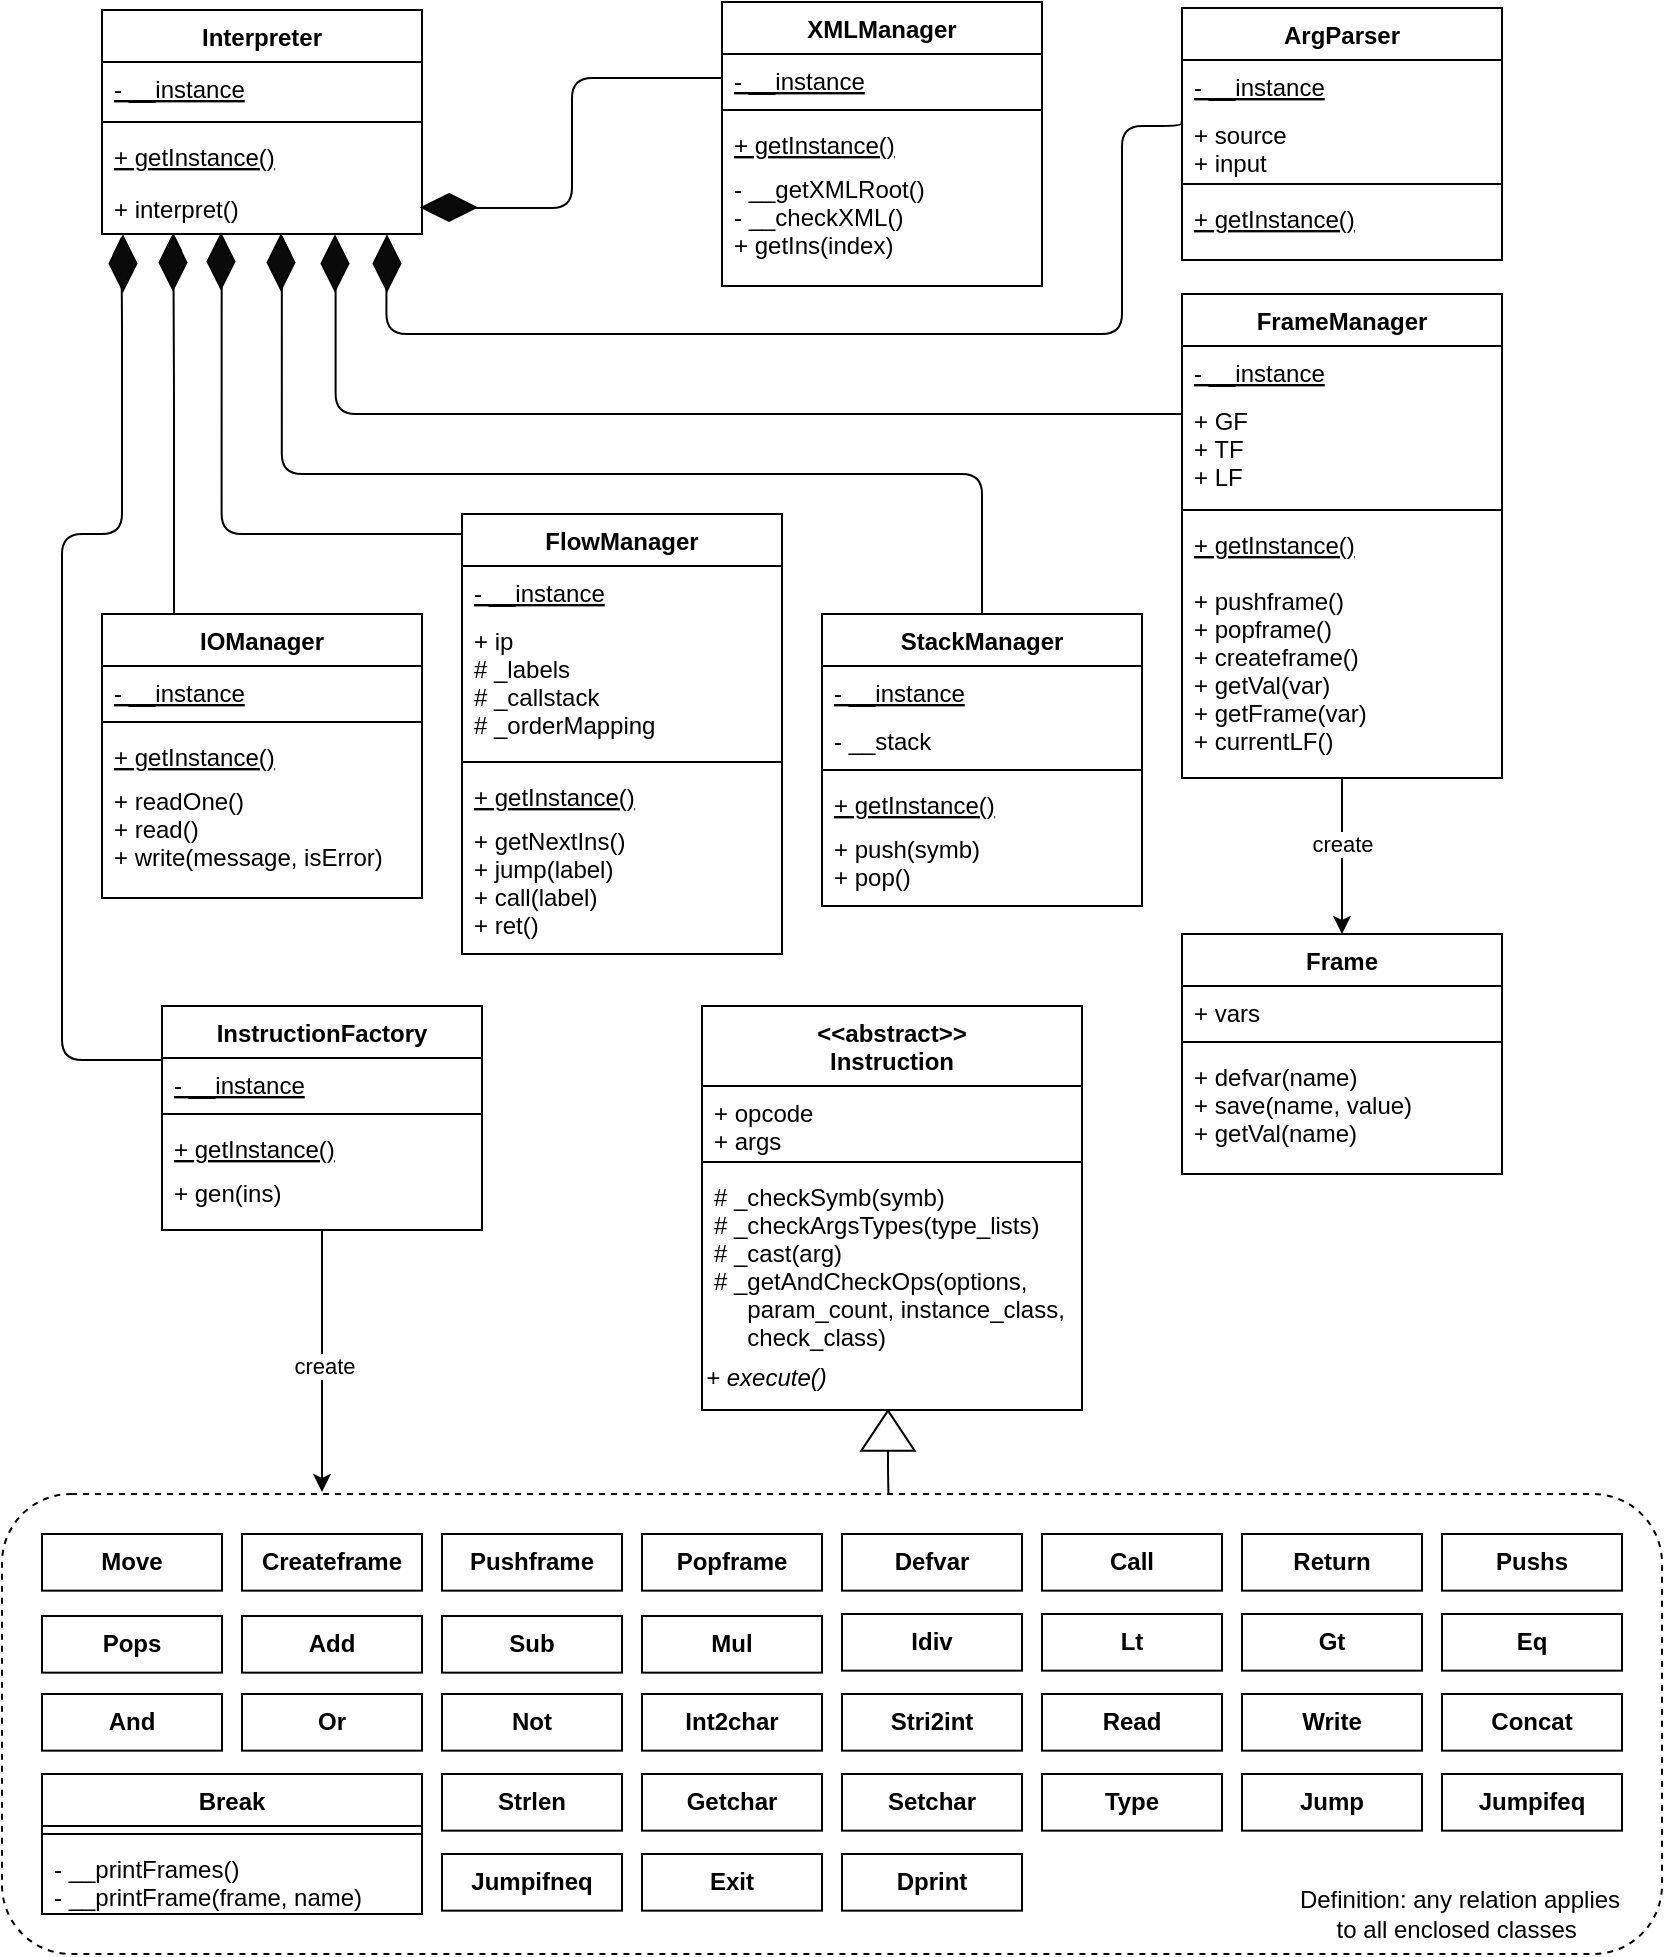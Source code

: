 <mxfile>
    <diagram id="8F1_7XKbLMlN1_S1CSGr" name="Page-1">
        <mxGraphModel dx="980" dy="615" grid="1" gridSize="10" guides="1" tooltips="1" connect="1" arrows="1" fold="1" page="1" pageScale="1" pageWidth="850" pageHeight="1100" math="0" shadow="0">
            <root>
                <mxCell id="0"/>
                <mxCell id="1" parent="0"/>
                <mxCell id="284" value="" style="rounded=1;dashed=1;whiteSpace=wrap;html=1;fillColor=#00000000;" vertex="1" parent="1">
                    <mxGeometry x="10" y="800" width="830" height="230" as="geometry"/>
                </mxCell>
                <mxCell id="2" value="Interpreter" style="swimlane;fontStyle=1;align=center;verticalAlign=top;childLayout=stackLayout;horizontal=1;startSize=26;horizontalStack=0;resizeParent=1;resizeParentMax=0;resizeLast=0;collapsible=1;marginBottom=0;" parent="1" vertex="1">
                    <mxGeometry x="60" y="58" width="160" height="112" as="geometry"/>
                </mxCell>
                <mxCell id="291" value="- __instance" style="text;strokeColor=none;fillColor=none;align=left;verticalAlign=top;spacingLeft=4;spacingRight=4;overflow=hidden;rotatable=0;points=[[0,0.5],[1,0.5]];portConstraint=eastwest;fontStyle=4" vertex="1" parent="2">
                    <mxGeometry y="26" width="160" height="26" as="geometry"/>
                </mxCell>
                <mxCell id="4" value="" style="line;strokeWidth=1;fillColor=none;align=left;verticalAlign=middle;spacingTop=-1;spacingLeft=3;spacingRight=3;rotatable=0;labelPosition=right;points=[];portConstraint=eastwest;strokeColor=inherit;" parent="2" vertex="1">
                    <mxGeometry y="52" width="160" height="8" as="geometry"/>
                </mxCell>
                <mxCell id="290" value="+ getInstance()" style="text;strokeColor=none;fillColor=none;align=left;verticalAlign=top;spacingLeft=4;spacingRight=4;overflow=hidden;rotatable=0;points=[[0,0.5],[1,0.5]];portConstraint=eastwest;fontStyle=4" vertex="1" parent="2">
                    <mxGeometry y="60" width="160" height="26" as="geometry"/>
                </mxCell>
                <mxCell id="5" value="+ interpret()" style="text;strokeColor=none;fillColor=none;align=left;verticalAlign=top;spacingLeft=4;spacingRight=4;overflow=hidden;rotatable=0;points=[[0,0.5],[1,0.5]];portConstraint=eastwest;fontStyle=0" parent="2" vertex="1">
                    <mxGeometry y="86" width="160" height="26" as="geometry"/>
                </mxCell>
                <mxCell id="9" value="ArgParser" style="swimlane;fontStyle=1;align=center;verticalAlign=top;childLayout=stackLayout;horizontal=1;startSize=26;horizontalStack=0;resizeParent=1;resizeParentMax=0;resizeLast=0;collapsible=1;marginBottom=0;" parent="1" vertex="1">
                    <mxGeometry x="600" y="57" width="160" height="126" as="geometry"/>
                </mxCell>
                <mxCell id="242" value="- __instance" style="text;strokeColor=none;fillColor=none;align=left;verticalAlign=top;spacingLeft=4;spacingRight=4;overflow=hidden;rotatable=0;points=[[0,0.5],[1,0.5]];portConstraint=eastwest;fontStyle=4" vertex="1" parent="9">
                    <mxGeometry y="26" width="160" height="24" as="geometry"/>
                </mxCell>
                <mxCell id="10" value="+ source&#10;+ input" style="text;strokeColor=none;fillColor=none;align=left;verticalAlign=top;spacingLeft=4;spacingRight=4;overflow=hidden;rotatable=0;points=[[0,0.5],[1,0.5]];portConstraint=eastwest;" parent="9" vertex="1">
                    <mxGeometry y="50" width="160" height="34" as="geometry"/>
                </mxCell>
                <mxCell id="11" value="" style="line;strokeWidth=1;fillColor=none;align=left;verticalAlign=middle;spacingTop=-1;spacingLeft=3;spacingRight=3;rotatable=0;labelPosition=right;points=[];portConstraint=eastwest;strokeColor=inherit;" parent="9" vertex="1">
                    <mxGeometry y="84" width="160" height="8" as="geometry"/>
                </mxCell>
                <mxCell id="241" value="+ getInstance()" style="text;strokeColor=none;fillColor=none;align=left;verticalAlign=top;spacingLeft=4;spacingRight=4;overflow=hidden;rotatable=0;points=[[0,0.5],[1,0.5]];portConstraint=eastwest;fontStyle=4" vertex="1" parent="9">
                    <mxGeometry y="92" width="160" height="22" as="geometry"/>
                </mxCell>
                <mxCell id="12" value=" " style="text;strokeColor=none;fillColor=none;align=left;verticalAlign=top;spacingLeft=4;spacingRight=4;overflow=hidden;rotatable=0;points=[[0,0.5],[1,0.5]];portConstraint=eastwest;fontStyle=0" parent="9" vertex="1">
                    <mxGeometry y="114" width="160" height="12" as="geometry"/>
                </mxCell>
                <mxCell id="201" style="edgeStyle=orthogonalEdgeStyle;html=1;entryX=0.562;entryY=1.022;entryDx=0;entryDy=0;entryPerimeter=0;" parent="1" source="13" target="5" edge="1">
                    <mxGeometry relative="1" as="geometry">
                        <Array as="points">
                            <mxPoint x="500" y="290"/>
                            <mxPoint x="150" y="290"/>
                        </Array>
                    </mxGeometry>
                </mxCell>
                <mxCell id="13" value="StackManager" style="swimlane;fontStyle=1;align=center;verticalAlign=top;childLayout=stackLayout;horizontal=1;startSize=26;horizontalStack=0;resizeParent=1;resizeParentMax=0;resizeLast=0;collapsible=1;marginBottom=0;" parent="1" vertex="1">
                    <mxGeometry x="420" y="360" width="160" height="146" as="geometry"/>
                </mxCell>
                <mxCell id="14" value="- __instance" style="text;strokeColor=none;fillColor=none;align=left;verticalAlign=top;spacingLeft=4;spacingRight=4;overflow=hidden;rotatable=0;points=[[0,0.5],[1,0.5]];portConstraint=eastwest;fontStyle=4" parent="13" vertex="1">
                    <mxGeometry y="26" width="160" height="24" as="geometry"/>
                </mxCell>
                <mxCell id="292" value="- __stack" style="text;strokeColor=none;fillColor=none;align=left;verticalAlign=top;spacingLeft=4;spacingRight=4;overflow=hidden;rotatable=0;points=[[0,0.5],[1,0.5]];portConstraint=eastwest;fontStyle=0" vertex="1" parent="13">
                    <mxGeometry y="50" width="160" height="24" as="geometry"/>
                </mxCell>
                <mxCell id="15" value="" style="line;strokeWidth=1;fillColor=none;align=left;verticalAlign=middle;spacingTop=-1;spacingLeft=3;spacingRight=3;rotatable=0;labelPosition=right;points=[];portConstraint=eastwest;strokeColor=inherit;" parent="13" vertex="1">
                    <mxGeometry y="74" width="160" height="8" as="geometry"/>
                </mxCell>
                <mxCell id="229" value="+ getInstance()" style="text;strokeColor=none;fillColor=none;align=left;verticalAlign=top;spacingLeft=4;spacingRight=4;overflow=hidden;rotatable=0;points=[[0,0.5],[1,0.5]];portConstraint=eastwest;fontStyle=4" vertex="1" parent="13">
                    <mxGeometry y="82" width="160" height="22" as="geometry"/>
                </mxCell>
                <mxCell id="16" value="+ push(symb)&#10;+ pop()" style="text;strokeColor=none;fillColor=none;align=left;verticalAlign=top;spacingLeft=4;spacingRight=4;overflow=hidden;rotatable=0;points=[[0,0.5],[1,0.5]];portConstraint=eastwest;fontStyle=0" parent="13" vertex="1">
                    <mxGeometry y="104" width="160" height="42" as="geometry"/>
                </mxCell>
                <mxCell id="202" style="edgeStyle=orthogonalEdgeStyle;html=1;exitX=0.5;exitY=0;exitDx=0;exitDy=0;entryX=0.374;entryY=1.081;entryDx=0;entryDy=0;entryPerimeter=0;" parent="1" source="17" target="5" edge="1">
                    <mxGeometry relative="1" as="geometry">
                        <Array as="points">
                            <mxPoint x="320" y="320"/>
                            <mxPoint x="120" y="320"/>
                        </Array>
                    </mxGeometry>
                </mxCell>
                <mxCell id="17" value="FlowManager" style="swimlane;fontStyle=1;align=center;verticalAlign=top;childLayout=stackLayout;horizontal=1;startSize=26;horizontalStack=0;resizeParent=1;resizeParentMax=0;resizeLast=0;collapsible=1;marginBottom=0;" parent="1" vertex="1">
                    <mxGeometry x="240" y="310" width="160" height="220" as="geometry"/>
                </mxCell>
                <mxCell id="244" value="- __instance" style="text;strokeColor=none;fillColor=none;align=left;verticalAlign=top;spacingLeft=4;spacingRight=4;overflow=hidden;rotatable=0;points=[[0,0.5],[1,0.5]];portConstraint=eastwest;fontStyle=4" vertex="1" parent="17">
                    <mxGeometry y="26" width="160" height="24" as="geometry"/>
                </mxCell>
                <mxCell id="18" value="+ ip&#10;# _labels&#10;# _callstack&#10;# _orderMapping" style="text;strokeColor=none;fillColor=none;align=left;verticalAlign=top;spacingLeft=4;spacingRight=4;overflow=hidden;rotatable=0;points=[[0,0.5],[1,0.5]];portConstraint=eastwest;fontStyle=0" parent="17" vertex="1">
                    <mxGeometry y="50" width="160" height="70" as="geometry"/>
                </mxCell>
                <mxCell id="19" value="" style="line;strokeWidth=1;fillColor=none;align=left;verticalAlign=middle;spacingTop=-1;spacingLeft=3;spacingRight=3;rotatable=0;labelPosition=right;points=[];portConstraint=eastwest;strokeColor=inherit;" parent="17" vertex="1">
                    <mxGeometry y="120" width="160" height="8" as="geometry"/>
                </mxCell>
                <mxCell id="243" value="+ getInstance()" style="text;strokeColor=none;fillColor=none;align=left;verticalAlign=top;spacingLeft=4;spacingRight=4;overflow=hidden;rotatable=0;points=[[0,0.5],[1,0.5]];portConstraint=eastwest;fontStyle=4" vertex="1" parent="17">
                    <mxGeometry y="128" width="160" height="22" as="geometry"/>
                </mxCell>
                <mxCell id="20" value="+ getNextIns()&#10;+ jump(label)&#10;+ call(label)&#10;+ ret()" style="text;strokeColor=none;fillColor=none;align=left;verticalAlign=top;spacingLeft=4;spacingRight=4;overflow=hidden;rotatable=0;points=[[0,0.5],[1,0.5]];portConstraint=eastwest;fontStyle=0" parent="17" vertex="1">
                    <mxGeometry y="150" width="160" height="70" as="geometry"/>
                </mxCell>
                <mxCell id="200" style="edgeStyle=orthogonalEdgeStyle;html=1;entryX=0.73;entryY=1.1;entryDx=0;entryDy=0;entryPerimeter=0;" parent="1" source="21" target="5" edge="1">
                    <mxGeometry relative="1" as="geometry">
                        <Array as="points">
                            <mxPoint x="177" y="260"/>
                        </Array>
                        <mxPoint x="221.6" y="185.676" as="targetPoint"/>
                    </mxGeometry>
                </mxCell>
                <mxCell id="21" value="FrameManager" style="swimlane;fontStyle=1;align=center;verticalAlign=top;childLayout=stackLayout;horizontal=1;startSize=26;horizontalStack=0;resizeParent=1;resizeParentMax=0;resizeLast=0;collapsible=1;marginBottom=0;" parent="1" vertex="1">
                    <mxGeometry x="600" y="200" width="160" height="242" as="geometry"/>
                </mxCell>
                <mxCell id="245" value="- __instance" style="text;strokeColor=none;fillColor=none;align=left;verticalAlign=top;spacingLeft=4;spacingRight=4;overflow=hidden;rotatable=0;points=[[0,0.5],[1,0.5]];portConstraint=eastwest;fontStyle=4" vertex="1" parent="21">
                    <mxGeometry y="26" width="160" height="24" as="geometry"/>
                </mxCell>
                <mxCell id="22" value="+ GF&#10;+ TF&#10;+ LF" style="text;strokeColor=none;fillColor=none;align=left;verticalAlign=top;spacingLeft=4;spacingRight=4;overflow=hidden;rotatable=0;points=[[0,0.5],[1,0.5]];portConstraint=eastwest;fontStyle=0" parent="21" vertex="1">
                    <mxGeometry y="50" width="160" height="54" as="geometry"/>
                </mxCell>
                <mxCell id="23" value="" style="line;strokeWidth=1;fillColor=none;align=left;verticalAlign=middle;spacingTop=-1;spacingLeft=3;spacingRight=3;rotatable=0;labelPosition=right;points=[];portConstraint=eastwest;strokeColor=inherit;" parent="21" vertex="1">
                    <mxGeometry y="104" width="160" height="8" as="geometry"/>
                </mxCell>
                <mxCell id="246" value="+ getInstance()" style="text;strokeColor=none;fillColor=none;align=left;verticalAlign=top;spacingLeft=4;spacingRight=4;overflow=hidden;rotatable=0;points=[[0,0.5],[1,0.5]];portConstraint=eastwest;fontStyle=4" vertex="1" parent="21">
                    <mxGeometry y="112" width="160" height="28" as="geometry"/>
                </mxCell>
                <mxCell id="24" value="+ pushframe()&#10;+ popframe()&#10;+ createframe()&#10;+ getVal(var)&#10;+ getFrame(var)&#10;+ currentLF()" style="text;strokeColor=none;fillColor=none;align=left;verticalAlign=top;spacingLeft=4;spacingRight=4;overflow=hidden;rotatable=0;points=[[0,0.5],[1,0.5]];portConstraint=eastwest;fontStyle=0" parent="21" vertex="1">
                    <mxGeometry y="140" width="160" height="102" as="geometry"/>
                </mxCell>
                <mxCell id="203" style="edgeStyle=orthogonalEdgeStyle;html=1;entryX=0.223;entryY=0.98;entryDx=0;entryDy=0;entryPerimeter=0;" parent="1" source="25" target="5" edge="1">
                    <mxGeometry relative="1" as="geometry">
                        <mxPoint x="90" y="270" as="targetPoint"/>
                        <Array as="points">
                            <mxPoint x="96" y="250"/>
                            <mxPoint x="96" y="250"/>
                        </Array>
                    </mxGeometry>
                </mxCell>
                <mxCell id="25" value="IOManager" style="swimlane;fontStyle=1;align=center;verticalAlign=top;childLayout=stackLayout;horizontal=1;startSize=26;horizontalStack=0;resizeParent=1;resizeParentMax=0;resizeLast=0;collapsible=1;marginBottom=0;" parent="1" vertex="1">
                    <mxGeometry x="60" y="360" width="160" height="142" as="geometry"/>
                </mxCell>
                <mxCell id="26" value="- __instance" style="text;strokeColor=none;fillColor=none;align=left;verticalAlign=top;spacingLeft=4;spacingRight=4;overflow=hidden;rotatable=0;points=[[0,0.5],[1,0.5]];portConstraint=eastwest;fontStyle=4" parent="25" vertex="1">
                    <mxGeometry y="26" width="160" height="24" as="geometry"/>
                </mxCell>
                <mxCell id="27" value="" style="line;strokeWidth=1;fillColor=none;align=left;verticalAlign=middle;spacingTop=-1;spacingLeft=3;spacingRight=3;rotatable=0;labelPosition=right;points=[];portConstraint=eastwest;strokeColor=inherit;" parent="25" vertex="1">
                    <mxGeometry y="50" width="160" height="8" as="geometry"/>
                </mxCell>
                <mxCell id="28" value="+ getInstance()" style="text;strokeColor=none;fillColor=none;align=left;verticalAlign=top;spacingLeft=4;spacingRight=4;overflow=hidden;rotatable=0;points=[[0,0.5],[1,0.5]];portConstraint=eastwest;fontStyle=4" parent="25" vertex="1">
                    <mxGeometry y="58" width="160" height="22" as="geometry"/>
                </mxCell>
                <mxCell id="228" value="+ readOne()&#10;+ read()&#10;+ write(message, isError)" style="text;strokeColor=none;fillColor=none;align=left;verticalAlign=top;spacingLeft=4;spacingRight=4;overflow=hidden;rotatable=0;points=[[0,0.5],[1,0.5]];portConstraint=eastwest;fontStyle=0" vertex="1" parent="25">
                    <mxGeometry y="80" width="160" height="62" as="geometry"/>
                </mxCell>
                <mxCell id="29" value="InstructionFactory" style="swimlane;fontStyle=1;align=center;verticalAlign=top;childLayout=stackLayout;horizontal=1;startSize=26;horizontalStack=0;resizeParent=1;resizeParentMax=0;resizeLast=0;collapsible=1;marginBottom=0;" parent="1" vertex="1">
                    <mxGeometry x="90" y="556" width="160" height="112" as="geometry"/>
                </mxCell>
                <mxCell id="30" value="- __instance" style="text;strokeColor=none;fillColor=none;align=left;verticalAlign=top;spacingLeft=4;spacingRight=4;overflow=hidden;rotatable=0;points=[[0,0.5],[1,0.5]];portConstraint=eastwest;fontStyle=4" parent="29" vertex="1">
                    <mxGeometry y="26" width="160" height="24" as="geometry"/>
                </mxCell>
                <mxCell id="31" value="" style="line;strokeWidth=1;fillColor=none;align=left;verticalAlign=middle;spacingTop=-1;spacingLeft=3;spacingRight=3;rotatable=0;labelPosition=right;points=[];portConstraint=eastwest;strokeColor=inherit;" parent="29" vertex="1">
                    <mxGeometry y="50" width="160" height="8" as="geometry"/>
                </mxCell>
                <mxCell id="247" value="+ getInstance()" style="text;strokeColor=none;fillColor=none;align=left;verticalAlign=top;spacingLeft=4;spacingRight=4;overflow=hidden;rotatable=0;points=[[0,0.5],[1,0.5]];portConstraint=eastwest;fontStyle=4" vertex="1" parent="29">
                    <mxGeometry y="58" width="160" height="22" as="geometry"/>
                </mxCell>
                <mxCell id="32" value="+ gen(ins)" style="text;strokeColor=none;fillColor=none;align=left;verticalAlign=top;spacingLeft=4;spacingRight=4;overflow=hidden;rotatable=0;points=[[0,0.5],[1,0.5]];portConstraint=eastwest;fontStyle=0" parent="29" vertex="1">
                    <mxGeometry y="80" width="160" height="32" as="geometry"/>
                </mxCell>
                <mxCell id="33" value="Frame" style="swimlane;fontStyle=1;align=center;verticalAlign=top;childLayout=stackLayout;horizontal=1;startSize=26;horizontalStack=0;resizeParent=1;resizeParentMax=0;resizeLast=0;collapsible=1;marginBottom=0;" parent="1" vertex="1">
                    <mxGeometry x="600" y="520" width="160" height="120" as="geometry"/>
                </mxCell>
                <mxCell id="34" value="+ vars" style="text;strokeColor=none;fillColor=none;align=left;verticalAlign=top;spacingLeft=4;spacingRight=4;overflow=hidden;rotatable=0;points=[[0,0.5],[1,0.5]];portConstraint=eastwest;fontStyle=0" parent="33" vertex="1">
                    <mxGeometry y="26" width="160" height="24" as="geometry"/>
                </mxCell>
                <mxCell id="35" value="" style="line;strokeWidth=1;fillColor=none;align=left;verticalAlign=middle;spacingTop=-1;spacingLeft=3;spacingRight=3;rotatable=0;labelPosition=right;points=[];portConstraint=eastwest;strokeColor=inherit;" parent="33" vertex="1">
                    <mxGeometry y="50" width="160" height="8" as="geometry"/>
                </mxCell>
                <mxCell id="36" value="+ defvar(name)&#10;+ save(name, value)&#10;+ getVal(name)" style="text;strokeColor=none;fillColor=none;align=left;verticalAlign=top;spacingLeft=4;spacingRight=4;overflow=hidden;rotatable=0;points=[[0,0.5],[1,0.5]];portConstraint=eastwest;fontStyle=0" parent="33" vertex="1">
                    <mxGeometry y="58" width="160" height="62" as="geometry"/>
                </mxCell>
                <mxCell id="37" value="&lt;&lt;abstract&gt;&gt;&#10;Instruction" style="swimlane;fontStyle=1;align=center;verticalAlign=top;childLayout=stackLayout;horizontal=1;startSize=40;horizontalStack=0;resizeParent=1;resizeParentMax=0;resizeLast=0;collapsible=1;marginBottom=0;" parent="1" vertex="1">
                    <mxGeometry x="360" y="556" width="190" height="202" as="geometry"/>
                </mxCell>
                <mxCell id="38" value="+ opcode&#10;+ args" style="text;strokeColor=none;fillColor=none;align=left;verticalAlign=top;spacingLeft=4;spacingRight=4;overflow=hidden;rotatable=0;points=[[0,0.5],[1,0.5]];portConstraint=eastwest;fontStyle=0" parent="37" vertex="1">
                    <mxGeometry y="40" width="190" height="34" as="geometry"/>
                </mxCell>
                <mxCell id="39" value="" style="line;strokeWidth=1;fillColor=none;align=left;verticalAlign=middle;spacingTop=-1;spacingLeft=3;spacingRight=3;rotatable=0;labelPosition=right;points=[];portConstraint=eastwest;strokeColor=inherit;" parent="37" vertex="1">
                    <mxGeometry y="74" width="190" height="8" as="geometry"/>
                </mxCell>
                <mxCell id="40" value="# _checkSymb(symb)&#10;# _checkArgsTypes(type_lists)&#10;# _cast(arg)&#10;# _getAndCheckOps(options,&#10;     param_count, instance_class,&#10;     check_class)" style="text;strokeColor=none;fillColor=none;align=left;verticalAlign=top;spacingLeft=4;spacingRight=4;overflow=hidden;rotatable=0;points=[[0,0.5],[1,0.5]];portConstraint=eastwest;fontStyle=0" parent="37" vertex="1">
                    <mxGeometry y="82" width="190" height="90" as="geometry"/>
                </mxCell>
                <mxCell id="248" value="+ execute()" style="text;whiteSpace=wrap;html=1;fontStyle=2;fillColor=none;strokeColor=none;" vertex="1" parent="37">
                    <mxGeometry y="172" width="190" height="30" as="geometry"/>
                </mxCell>
                <mxCell id="141" value="Break" style="swimlane;fontStyle=1;align=center;verticalAlign=top;childLayout=stackLayout;horizontal=1;startSize=26;horizontalStack=0;resizeParent=1;resizeParentMax=0;resizeLast=0;collapsible=1;marginBottom=0;" parent="1" vertex="1">
                    <mxGeometry x="30" y="940" width="190" height="70" as="geometry"/>
                </mxCell>
                <mxCell id="142" value="" style="line;strokeWidth=1;fillColor=none;align=left;verticalAlign=middle;spacingTop=-1;spacingLeft=3;spacingRight=3;rotatable=0;labelPosition=right;points=[];portConstraint=eastwest;strokeColor=inherit;" parent="141" vertex="1">
                    <mxGeometry y="26" width="190" height="8" as="geometry"/>
                </mxCell>
                <mxCell id="143" value="- __printFrames()&#10;- __printFrame(frame, name)" style="text;strokeColor=none;fillColor=none;align=left;verticalAlign=top;spacingLeft=4;spacingRight=4;overflow=hidden;rotatable=0;points=[[0,0.5],[1,0.5]];portConstraint=eastwest;fontStyle=0" parent="141" vertex="1">
                    <mxGeometry y="34" width="190" height="36" as="geometry"/>
                </mxCell>
                <mxCell id="287" style="edgeStyle=orthogonalEdgeStyle;html=1;exitX=0;exitY=0.5;exitDx=0;exitDy=0;entryX=0.534;entryY=-0.002;entryDx=0;entryDy=0;entryPerimeter=0;endArrow=none" edge="1" parent="1" source="145" target="284">
                    <mxGeometry relative="1" as="geometry"/>
                </mxCell>
                <mxCell id="145" value="" style="triangle;whiteSpace=wrap;html=1;rotation=-90;" parent="1" vertex="1">
                    <mxGeometry x="443" y="755" width="20" height="26.67" as="geometry"/>
                </mxCell>
                <mxCell id="199" style="edgeStyle=orthogonalEdgeStyle;html=1;entryX=0.889;entryY=1.083;entryDx=0;entryDy=0;entryPerimeter=0;exitX=-0.001;exitY=0.194;exitDx=0;exitDy=0;exitPerimeter=0;" parent="1" source="10" target="5" edge="1">
                    <mxGeometry relative="1" as="geometry">
                        <mxPoint x="220" y="143" as="targetPoint"/>
                        <Array as="points">
                            <mxPoint x="570" y="116"/>
                            <mxPoint x="570" y="220"/>
                            <mxPoint x="202" y="220"/>
                        </Array>
                    </mxGeometry>
                </mxCell>
                <mxCell id="206" value="" style="rhombus;whiteSpace=wrap;html=1;fillColor=#0A0A0A;rotation=90;" parent="1" vertex="1">
                    <mxGeometry x="163" y="178" width="27" height="13.5" as="geometry"/>
                </mxCell>
                <mxCell id="209" value="" style="rhombus;whiteSpace=wrap;html=1;fillColor=#0A0A0A;rotation=90;" parent="1" vertex="1">
                    <mxGeometry x="82" y="177.5" width="27" height="13.5" as="geometry"/>
                </mxCell>
                <mxCell id="211" value="" style="rhombus;whiteSpace=wrap;html=1;fillColor=#0A0A0A;rotation=90;" parent="1" vertex="1">
                    <mxGeometry x="106" y="177" width="27" height="13.5" as="geometry"/>
                </mxCell>
                <mxCell id="212" style="edgeStyle=orthogonalEdgeStyle;html=1;entryX=0.5;entryY=0;entryDx=0;entryDy=0;" parent="1" source="24" target="33" edge="1">
                    <mxGeometry relative="1" as="geometry">
                        <Array as="points">
                            <mxPoint x="680" y="420"/>
                            <mxPoint x="680" y="420"/>
                        </Array>
                    </mxGeometry>
                </mxCell>
                <mxCell id="213" value="create" style="edgeLabel;html=1;align=center;verticalAlign=middle;resizable=0;points=[];" parent="212" vertex="1" connectable="0">
                    <mxGeometry x="-0.263" y="-1" relative="1" as="geometry">
                        <mxPoint x="1" y="4" as="offset"/>
                    </mxGeometry>
                </mxCell>
                <mxCell id="225" style="edgeStyle=orthogonalEdgeStyle;html=1;entryX=0.06;entryY=1.054;entryDx=0;entryDy=0;entryPerimeter=0;" parent="1" source="30" target="5" edge="1">
                    <mxGeometry relative="1" as="geometry">
                        <Array as="points">
                            <mxPoint x="40" y="583"/>
                            <mxPoint x="40" y="320"/>
                            <mxPoint x="70" y="320"/>
                            <mxPoint x="70" y="210"/>
                            <mxPoint x="70" y="210"/>
                        </Array>
                    </mxGeometry>
                </mxCell>
                <mxCell id="224" value="" style="rhombus;whiteSpace=wrap;html=1;fillColor=#0A0A0A;rotation=90;" parent="1" vertex="1">
                    <mxGeometry x="57" y="178" width="27" height="13.5" as="geometry"/>
                </mxCell>
                <mxCell id="227" value="" style="rhombus;whiteSpace=wrap;html=1;fillColor=#0A0A0A;rotation=90;" vertex="1" parent="1">
                    <mxGeometry x="136" y="177.5" width="27" height="13.5" as="geometry"/>
                </mxCell>
                <mxCell id="230" value="XMLManager" style="swimlane;fontStyle=1;align=center;verticalAlign=top;childLayout=stackLayout;horizontal=1;startSize=26;horizontalStack=0;resizeParent=1;resizeParentMax=0;resizeLast=0;collapsible=1;marginBottom=0;" vertex="1" parent="1">
                    <mxGeometry x="370" y="54" width="160" height="142" as="geometry"/>
                </mxCell>
                <mxCell id="231" value="- __instance" style="text;strokeColor=none;fillColor=none;align=left;verticalAlign=top;spacingLeft=4;spacingRight=4;overflow=hidden;rotatable=0;points=[[0,0.5],[1,0.5]];portConstraint=eastwest;fontStyle=4" vertex="1" parent="230">
                    <mxGeometry y="26" width="160" height="24" as="geometry"/>
                </mxCell>
                <mxCell id="232" value="" style="line;strokeWidth=1;fillColor=none;align=left;verticalAlign=middle;spacingTop=-1;spacingLeft=3;spacingRight=3;rotatable=0;labelPosition=right;points=[];portConstraint=eastwest;strokeColor=inherit;" vertex="1" parent="230">
                    <mxGeometry y="50" width="160" height="8" as="geometry"/>
                </mxCell>
                <mxCell id="233" value="+ getInstance()" style="text;strokeColor=none;fillColor=none;align=left;verticalAlign=top;spacingLeft=4;spacingRight=4;overflow=hidden;rotatable=0;points=[[0,0.5],[1,0.5]];portConstraint=eastwest;fontStyle=4" vertex="1" parent="230">
                    <mxGeometry y="58" width="160" height="22" as="geometry"/>
                </mxCell>
                <mxCell id="234" value="- __getXMLRoot()&#10;- __checkXML()&#10;+ getIns(index)" style="text;strokeColor=none;fillColor=none;align=left;verticalAlign=top;spacingLeft=4;spacingRight=4;overflow=hidden;rotatable=0;points=[[0,0.5],[1,0.5]];portConstraint=eastwest;fontStyle=0" vertex="1" parent="230">
                    <mxGeometry y="80" width="160" height="62" as="geometry"/>
                </mxCell>
                <mxCell id="236" value="" style="rhombus;whiteSpace=wrap;html=1;fillColor=#0A0A0A;rotation=90;" vertex="1" parent="1">
                    <mxGeometry x="189" y="178" width="27" height="13.5" as="geometry"/>
                </mxCell>
                <mxCell id="239" style="edgeStyle=orthogonalEdgeStyle;html=1;entryX=1;entryY=0.5;entryDx=0;entryDy=0;" edge="1" parent="1" source="231" target="5">
                    <mxGeometry relative="1" as="geometry"/>
                </mxCell>
                <mxCell id="204" value="" style="rhombus;whiteSpace=wrap;html=1;fillColor=#0A0A0A;" parent="1" vertex="1">
                    <mxGeometry x="220" y="150" width="27" height="13.5" as="geometry"/>
                </mxCell>
                <mxCell id="249" value="Move" style="rounded=0;whiteSpace=wrap;html=1;fontStyle=1" vertex="1" parent="1">
                    <mxGeometry x="30" y="820" width="90" height="28.33" as="geometry"/>
                </mxCell>
                <mxCell id="250" value="Defvar" style="rounded=0;whiteSpace=wrap;html=1;fontStyle=1" vertex="1" parent="1">
                    <mxGeometry x="430" y="820" width="90" height="28.33" as="geometry"/>
                </mxCell>
                <mxCell id="251" value="Pops" style="rounded=0;whiteSpace=wrap;html=1;fontStyle=1" vertex="1" parent="1">
                    <mxGeometry x="30" y="861" width="90" height="28.33" as="geometry"/>
                </mxCell>
                <mxCell id="252" value="Idiv" style="rounded=0;whiteSpace=wrap;html=1;fontStyle=1" vertex="1" parent="1">
                    <mxGeometry x="430" y="860" width="90" height="28.33" as="geometry"/>
                </mxCell>
                <mxCell id="253" value="And" style="rounded=0;whiteSpace=wrap;html=1;fontStyle=1" vertex="1" parent="1">
                    <mxGeometry x="30" y="900" width="90" height="28.33" as="geometry"/>
                </mxCell>
                <mxCell id="254" value="Stri2int" style="rounded=0;whiteSpace=wrap;html=1;fontStyle=1" vertex="1" parent="1">
                    <mxGeometry x="430" y="900" width="90" height="28.33" as="geometry"/>
                </mxCell>
                <mxCell id="255" value="Strlen" style="rounded=0;whiteSpace=wrap;html=1;fontStyle=1" vertex="1" parent="1">
                    <mxGeometry x="230" y="940" width="90" height="28.33" as="geometry"/>
                </mxCell>
                <mxCell id="256" value="Jump" style="rounded=0;whiteSpace=wrap;html=1;fontStyle=1" vertex="1" parent="1">
                    <mxGeometry x="630" y="940" width="90" height="28.33" as="geometry"/>
                </mxCell>
                <mxCell id="257" value="Dprint" style="rounded=0;whiteSpace=wrap;html=1;fontStyle=1" vertex="1" parent="1">
                    <mxGeometry x="430" y="980" width="90" height="28.33" as="geometry"/>
                </mxCell>
                <mxCell id="258" value="Createframe" style="rounded=0;whiteSpace=wrap;html=1;fontStyle=1" vertex="1" parent="1">
                    <mxGeometry x="130" y="820" width="90" height="28.33" as="geometry"/>
                </mxCell>
                <mxCell id="259" value="Call" style="rounded=0;whiteSpace=wrap;html=1;fontStyle=1" vertex="1" parent="1">
                    <mxGeometry x="530" y="820" width="90" height="28.33" as="geometry"/>
                </mxCell>
                <mxCell id="260" value="Add" style="rounded=0;whiteSpace=wrap;html=1;fontStyle=1" vertex="1" parent="1">
                    <mxGeometry x="130" y="861" width="90" height="28.33" as="geometry"/>
                </mxCell>
                <mxCell id="261" value="Lt" style="rounded=0;whiteSpace=wrap;html=1;fontStyle=1" vertex="1" parent="1">
                    <mxGeometry x="530" y="860" width="90" height="28.33" as="geometry"/>
                </mxCell>
                <mxCell id="262" value="Or" style="rounded=0;whiteSpace=wrap;html=1;fontStyle=1" vertex="1" parent="1">
                    <mxGeometry x="130" y="900" width="90" height="28.33" as="geometry"/>
                </mxCell>
                <mxCell id="263" value="Read" style="rounded=0;whiteSpace=wrap;html=1;fontStyle=1" vertex="1" parent="1">
                    <mxGeometry x="530" y="900" width="90" height="28.33" as="geometry"/>
                </mxCell>
                <mxCell id="264" value="Getchar" style="rounded=0;whiteSpace=wrap;html=1;fontStyle=1" vertex="1" parent="1">
                    <mxGeometry x="330" y="940" width="90" height="28.33" as="geometry"/>
                </mxCell>
                <mxCell id="265" value="Jumpifeq" style="rounded=0;whiteSpace=wrap;html=1;fontStyle=1" vertex="1" parent="1">
                    <mxGeometry x="730" y="940" width="90" height="28.33" as="geometry"/>
                </mxCell>
                <mxCell id="267" value="Pushframe" style="rounded=0;whiteSpace=wrap;html=1;fontStyle=1" vertex="1" parent="1">
                    <mxGeometry x="230" y="820" width="90" height="28.33" as="geometry"/>
                </mxCell>
                <mxCell id="268" value="Return" style="rounded=0;whiteSpace=wrap;html=1;fontStyle=1" vertex="1" parent="1">
                    <mxGeometry x="630" y="820" width="90" height="28.33" as="geometry"/>
                </mxCell>
                <mxCell id="269" value="Sub" style="rounded=0;whiteSpace=wrap;html=1;fontStyle=1" vertex="1" parent="1">
                    <mxGeometry x="230" y="861" width="90" height="28.33" as="geometry"/>
                </mxCell>
                <mxCell id="270" value="Gt" style="rounded=0;whiteSpace=wrap;html=1;fontStyle=1" vertex="1" parent="1">
                    <mxGeometry x="630" y="860" width="90" height="28.33" as="geometry"/>
                </mxCell>
                <mxCell id="271" value="Not" style="rounded=0;whiteSpace=wrap;html=1;fontStyle=1" vertex="1" parent="1">
                    <mxGeometry x="230" y="900" width="90" height="28.33" as="geometry"/>
                </mxCell>
                <mxCell id="272" value="Write" style="rounded=0;whiteSpace=wrap;html=1;fontStyle=1" vertex="1" parent="1">
                    <mxGeometry x="630" y="900" width="90" height="28.33" as="geometry"/>
                </mxCell>
                <mxCell id="273" value="Setchar" style="rounded=0;whiteSpace=wrap;html=1;fontStyle=1" vertex="1" parent="1">
                    <mxGeometry x="430" y="940" width="90" height="28.33" as="geometry"/>
                </mxCell>
                <mxCell id="274" value="Jumpifneq" style="rounded=0;whiteSpace=wrap;html=1;fontStyle=1" vertex="1" parent="1">
                    <mxGeometry x="230" y="980" width="90" height="28.33" as="geometry"/>
                </mxCell>
                <mxCell id="275" value="Popframe" style="rounded=0;whiteSpace=wrap;html=1;fontStyle=1" vertex="1" parent="1">
                    <mxGeometry x="330" y="820" width="90" height="28.33" as="geometry"/>
                </mxCell>
                <mxCell id="276" value="Pushs" style="rounded=0;whiteSpace=wrap;html=1;fontStyle=1" vertex="1" parent="1">
                    <mxGeometry x="730" y="820" width="90" height="28.33" as="geometry"/>
                </mxCell>
                <mxCell id="277" value="Mul" style="rounded=0;whiteSpace=wrap;html=1;fontStyle=1" vertex="1" parent="1">
                    <mxGeometry x="330" y="861" width="90" height="28.33" as="geometry"/>
                </mxCell>
                <mxCell id="278" value="Eq" style="rounded=0;whiteSpace=wrap;html=1;fontStyle=1" vertex="1" parent="1">
                    <mxGeometry x="730" y="860" width="90" height="28.33" as="geometry"/>
                </mxCell>
                <mxCell id="279" value="Int2char" style="rounded=0;whiteSpace=wrap;html=1;fontStyle=1" vertex="1" parent="1">
                    <mxGeometry x="330" y="900" width="90" height="28.33" as="geometry"/>
                </mxCell>
                <mxCell id="280" value="Concat" style="rounded=0;whiteSpace=wrap;html=1;fontStyle=1" vertex="1" parent="1">
                    <mxGeometry x="730" y="900" width="90" height="28.33" as="geometry"/>
                </mxCell>
                <mxCell id="281" value="Type" style="rounded=0;whiteSpace=wrap;html=1;fontStyle=1" vertex="1" parent="1">
                    <mxGeometry x="530" y="940" width="90" height="28.33" as="geometry"/>
                </mxCell>
                <mxCell id="282" value="Exit" style="rounded=0;whiteSpace=wrap;html=1;fontStyle=1" vertex="1" parent="1">
                    <mxGeometry x="330" y="980" width="90" height="28.33" as="geometry"/>
                </mxCell>
                <mxCell id="289" value="Definition: any relation applies to all enclosed classes&amp;nbsp;" style="rounded=1;whiteSpace=wrap;html=1;fillColor=#00000000;strokeColor=none;fontStyle=0" vertex="1" parent="1">
                    <mxGeometry x="654" y="990" width="170" height="40" as="geometry"/>
                </mxCell>
                <mxCell id="293" style="edgeStyle=orthogonalEdgeStyle;html=1;" edge="1" parent="1" source="32">
                    <mxGeometry relative="1" as="geometry">
                        <mxPoint x="170" y="799" as="targetPoint"/>
                        <Array as="points">
                            <mxPoint x="170" y="799"/>
                        </Array>
                    </mxGeometry>
                </mxCell>
                <mxCell id="294" value="create" style="edgeLabel;html=1;align=center;verticalAlign=middle;resizable=0;points=[];" vertex="1" connectable="0" parent="293">
                    <mxGeometry x="0.032" y="1" relative="1" as="geometry">
                        <mxPoint as="offset"/>
                    </mxGeometry>
                </mxCell>
            </root>
        </mxGraphModel>
    </diagram>
</mxfile>